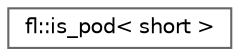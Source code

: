 digraph "Graphical Class Hierarchy"
{
 // LATEX_PDF_SIZE
  bgcolor="transparent";
  edge [fontname=Helvetica,fontsize=10,labelfontname=Helvetica,labelfontsize=10];
  node [fontname=Helvetica,fontsize=10,shape=box,height=0.2,width=0.4];
  rankdir="LR";
  Node0 [id="Node000000",label="fl::is_pod\< short \>",height=0.2,width=0.4,color="grey40", fillcolor="white", style="filled",URL="$d5/d10/structfl_1_1is__pod_3_01short_01_4.html",tooltip=" "];
}
